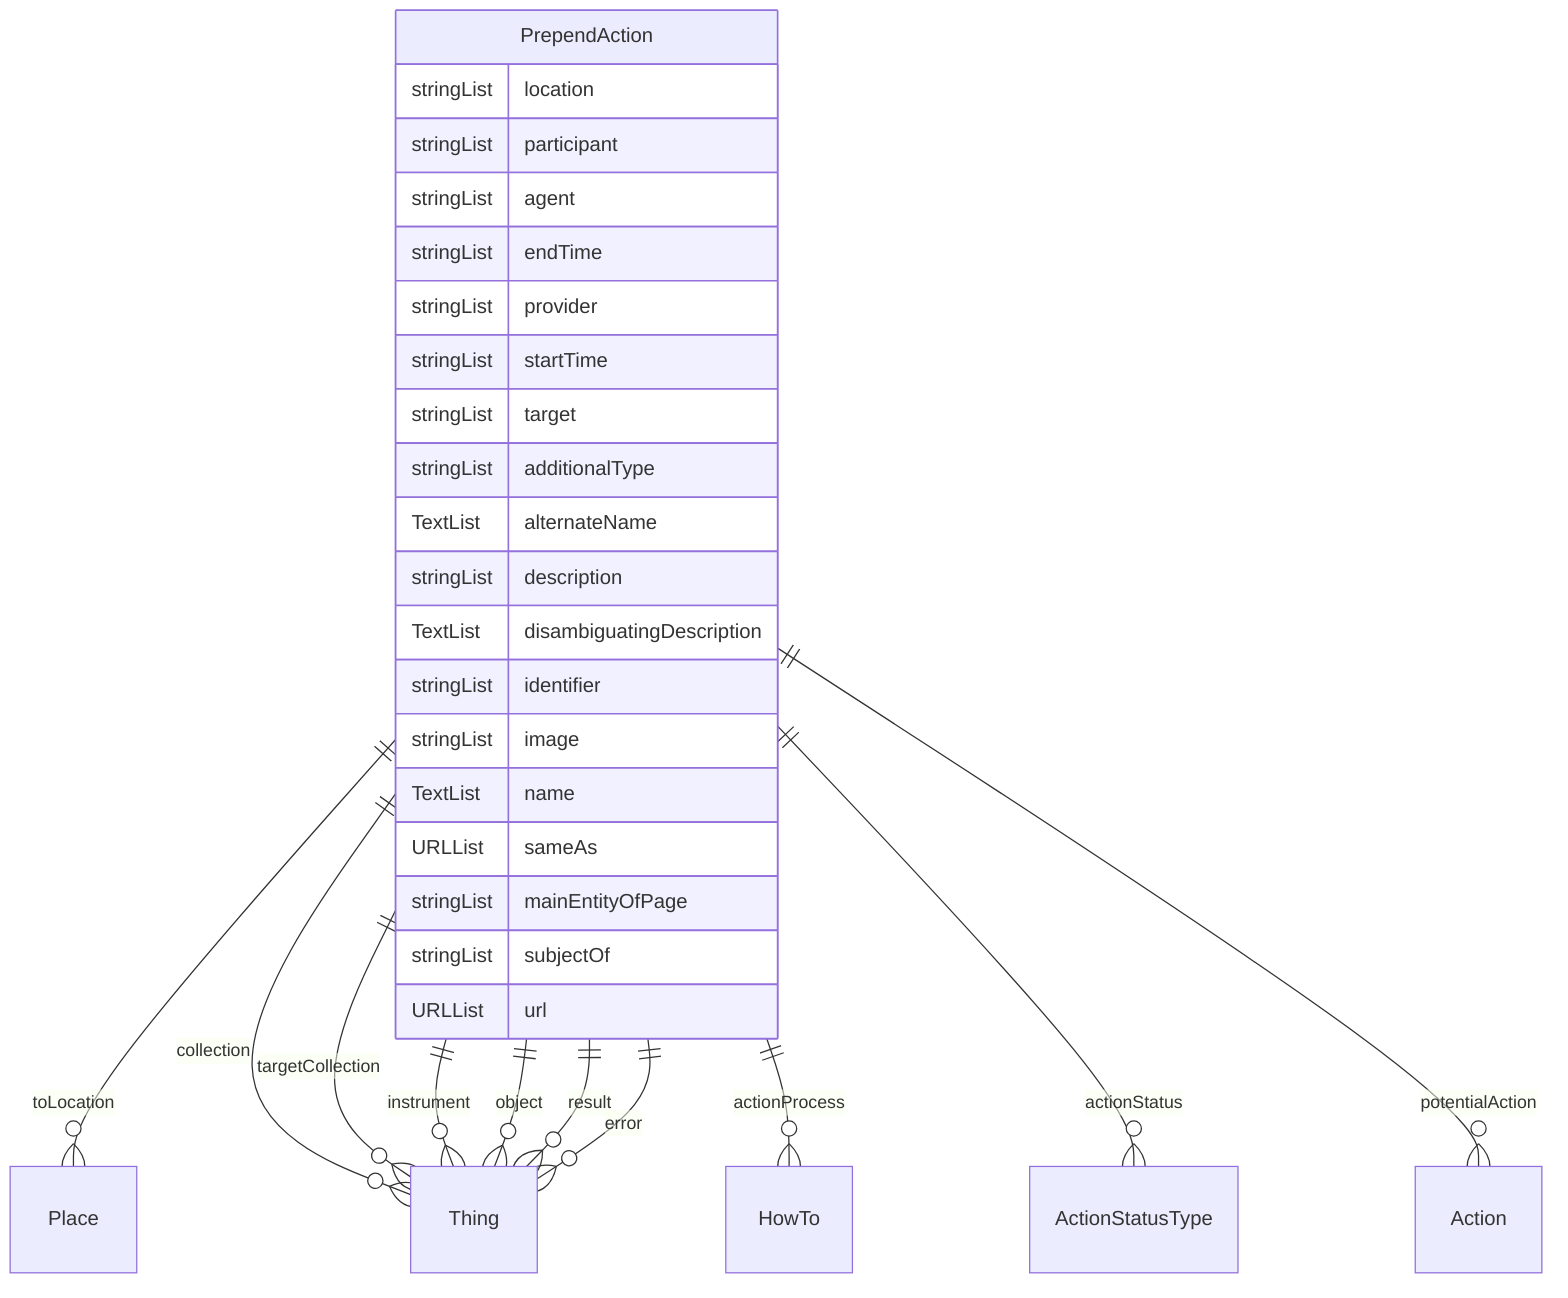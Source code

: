 erDiagram
PrependAction {
    stringList location  
    stringList participant  
    stringList agent  
    stringList endTime  
    stringList provider  
    stringList startTime  
    stringList target  
    stringList additionalType  
    TextList alternateName  
    stringList description  
    TextList disambiguatingDescription  
    stringList identifier  
    stringList image  
    TextList name  
    URLList sameAs  
    stringList mainEntityOfPage  
    stringList subjectOf  
    URLList url  
}

PrependAction ||--}o Place : "toLocation"
PrependAction ||--}o Thing : "collection"
PrependAction ||--}o Thing : "targetCollection"
PrependAction ||--}o Thing : "instrument"
PrependAction ||--}o Thing : "object"
PrependAction ||--}o Thing : "result"
PrependAction ||--}o HowTo : "actionProcess"
PrependAction ||--}o ActionStatusType : "actionStatus"
PrependAction ||--}o Thing : "error"
PrependAction ||--}o Action : "potentialAction"
